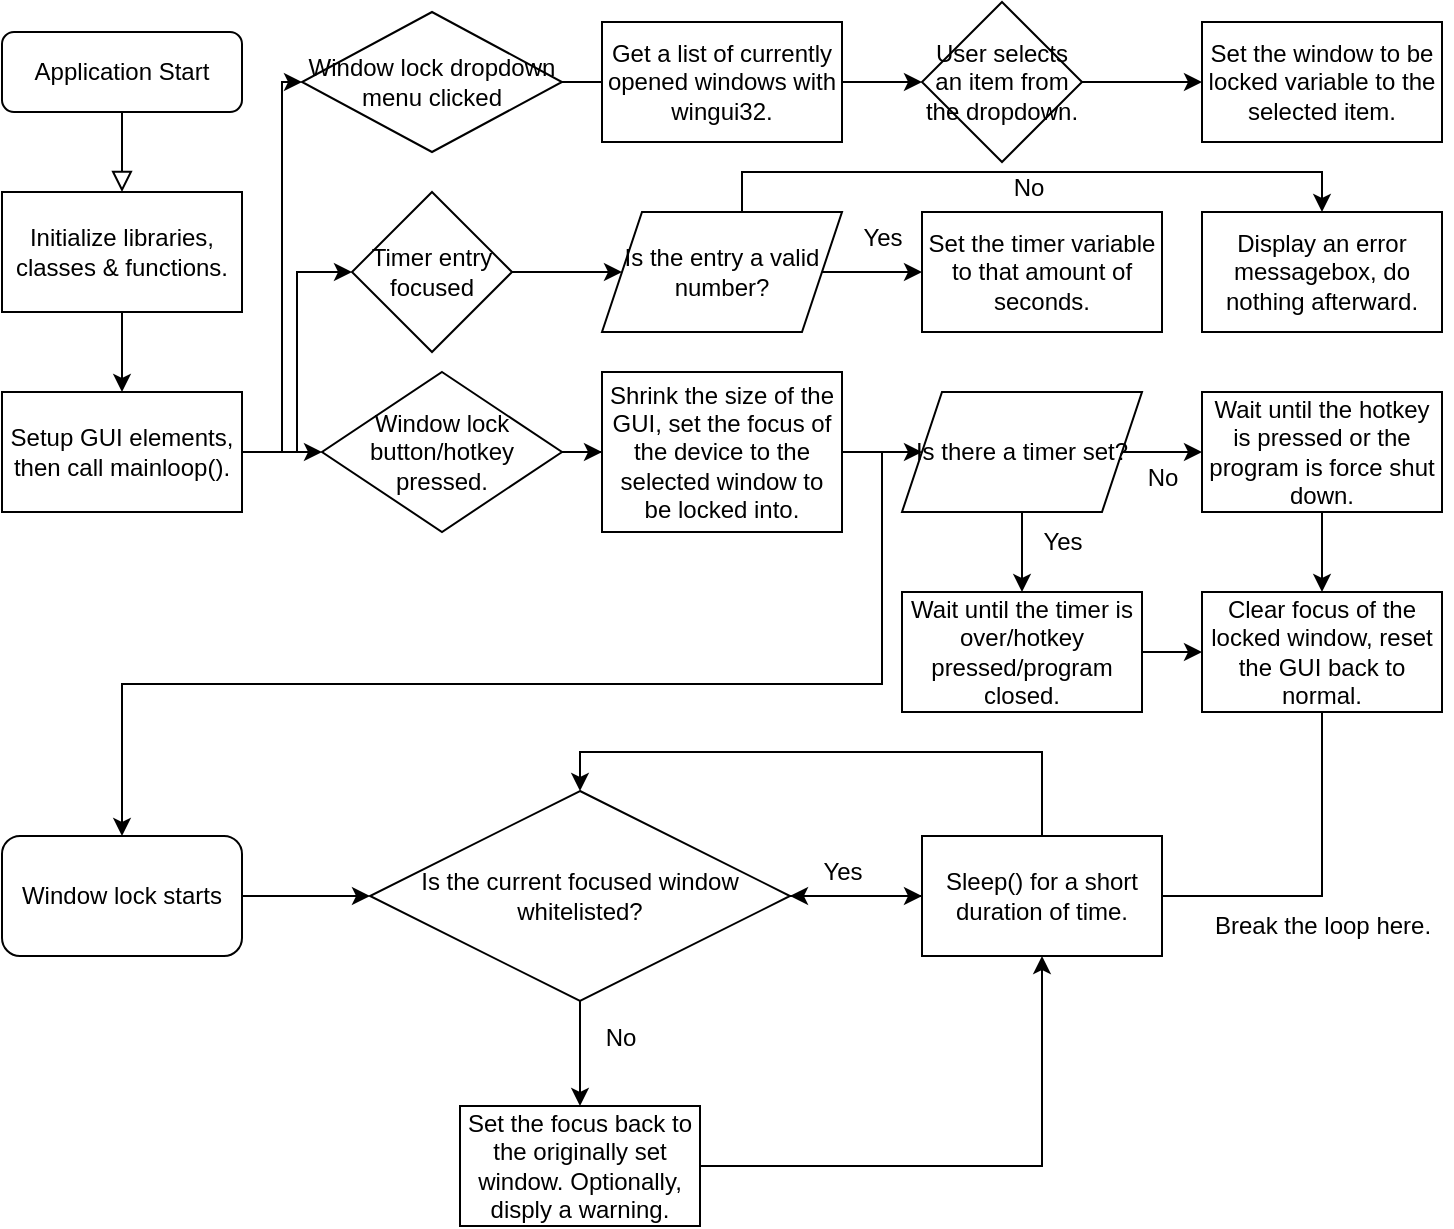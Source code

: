 <mxfile version="21.3.3" type="github">
  <diagram id="C5RBs43oDa-KdzZeNtuy" name="Page-1">
    <mxGraphModel dx="1050" dy="581" grid="1" gridSize="10" guides="1" tooltips="1" connect="1" arrows="1" fold="1" page="1" pageScale="1" pageWidth="827" pageHeight="1169" math="0" shadow="0">
      <root>
        <mxCell id="WIyWlLk6GJQsqaUBKTNV-0" />
        <mxCell id="WIyWlLk6GJQsqaUBKTNV-1" parent="WIyWlLk6GJQsqaUBKTNV-0" />
        <mxCell id="WIyWlLk6GJQsqaUBKTNV-2" value="" style="rounded=0;html=1;jettySize=auto;orthogonalLoop=1;fontSize=11;endArrow=block;endFill=0;endSize=8;strokeWidth=1;shadow=0;labelBackgroundColor=none;edgeStyle=orthogonalEdgeStyle;entryX=0.5;entryY=0;entryDx=0;entryDy=0;" parent="WIyWlLk6GJQsqaUBKTNV-1" source="WIyWlLk6GJQsqaUBKTNV-3" target="ONqXHzlkg5QWg_Vlz0t2-0" edge="1">
          <mxGeometry relative="1" as="geometry" />
        </mxCell>
        <mxCell id="WIyWlLk6GJQsqaUBKTNV-3" value="Application Start" style="rounded=1;whiteSpace=wrap;html=1;fontSize=12;glass=0;strokeWidth=1;shadow=0;" parent="WIyWlLk6GJQsqaUBKTNV-1" vertex="1">
          <mxGeometry x="20" y="20" width="120" height="40" as="geometry" />
        </mxCell>
        <mxCell id="ONqXHzlkg5QWg_Vlz0t2-5" style="edgeStyle=orthogonalEdgeStyle;rounded=0;orthogonalLoop=1;jettySize=auto;html=1;exitX=0.5;exitY=1;exitDx=0;exitDy=0;entryX=0.5;entryY=0;entryDx=0;entryDy=0;" parent="WIyWlLk6GJQsqaUBKTNV-1" source="ONqXHzlkg5QWg_Vlz0t2-0" target="ONqXHzlkg5QWg_Vlz0t2-4" edge="1">
          <mxGeometry relative="1" as="geometry" />
        </mxCell>
        <mxCell id="ONqXHzlkg5QWg_Vlz0t2-0" value="Initialize libraries, classes &amp;amp; functions." style="rounded=0;whiteSpace=wrap;html=1;" parent="WIyWlLk6GJQsqaUBKTNV-1" vertex="1">
          <mxGeometry x="20" y="100" width="120" height="60" as="geometry" />
        </mxCell>
        <mxCell id="ONqXHzlkg5QWg_Vlz0t2-6" style="edgeStyle=orthogonalEdgeStyle;rounded=0;orthogonalLoop=1;jettySize=auto;html=1;exitX=1;exitY=0.5;exitDx=0;exitDy=0;entryX=0;entryY=0.5;entryDx=0;entryDy=0;" parent="WIyWlLk6GJQsqaUBKTNV-1" source="ONqXHzlkg5QWg_Vlz0t2-4" target="ONqXHzlkg5QWg_Vlz0t2-8" edge="1">
          <mxGeometry relative="1" as="geometry">
            <mxPoint x="190" y="90" as="targetPoint" />
            <Array as="points">
              <mxPoint x="160" y="230" />
            </Array>
          </mxGeometry>
        </mxCell>
        <mxCell id="ONqXHzlkg5QWg_Vlz0t2-16" style="edgeStyle=orthogonalEdgeStyle;rounded=0;orthogonalLoop=1;jettySize=auto;html=1;entryX=0;entryY=0.5;entryDx=0;entryDy=0;" parent="WIyWlLk6GJQsqaUBKTNV-1" source="ONqXHzlkg5QWg_Vlz0t2-4" target="ONqXHzlkg5QWg_Vlz0t2-17" edge="1">
          <mxGeometry relative="1" as="geometry">
            <mxPoint x="180" y="120" as="targetPoint" />
          </mxGeometry>
        </mxCell>
        <mxCell id="ONqXHzlkg5QWg_Vlz0t2-25" style="edgeStyle=orthogonalEdgeStyle;rounded=0;orthogonalLoop=1;jettySize=auto;html=1;exitX=1;exitY=0.5;exitDx=0;exitDy=0;entryX=0;entryY=0.5;entryDx=0;entryDy=0;" parent="WIyWlLk6GJQsqaUBKTNV-1" source="ONqXHzlkg5QWg_Vlz0t2-4" target="ONqXHzlkg5QWg_Vlz0t2-24" edge="1">
          <mxGeometry relative="1" as="geometry" />
        </mxCell>
        <mxCell id="ONqXHzlkg5QWg_Vlz0t2-4" value="Setup GUI elements, then call mainloop()." style="rounded=0;whiteSpace=wrap;html=1;" parent="WIyWlLk6GJQsqaUBKTNV-1" vertex="1">
          <mxGeometry x="20" y="200" width="120" height="60" as="geometry" />
        </mxCell>
        <mxCell id="ONqXHzlkg5QWg_Vlz0t2-9" style="edgeStyle=orthogonalEdgeStyle;rounded=0;orthogonalLoop=1;jettySize=auto;html=1;" parent="WIyWlLk6GJQsqaUBKTNV-1" source="ONqXHzlkg5QWg_Vlz0t2-8" edge="1">
          <mxGeometry relative="1" as="geometry">
            <mxPoint x="350" y="45" as="targetPoint" />
          </mxGeometry>
        </mxCell>
        <mxCell id="ONqXHzlkg5QWg_Vlz0t2-8" value="Window lock dropdown menu clicked" style="rhombus;whiteSpace=wrap;html=1;" parent="WIyWlLk6GJQsqaUBKTNV-1" vertex="1">
          <mxGeometry x="170" y="10" width="130" height="70" as="geometry" />
        </mxCell>
        <mxCell id="ONqXHzlkg5QWg_Vlz0t2-12" style="edgeStyle=orthogonalEdgeStyle;rounded=0;orthogonalLoop=1;jettySize=auto;html=1;entryX=0;entryY=0.5;entryDx=0;entryDy=0;" parent="WIyWlLk6GJQsqaUBKTNV-1" source="ONqXHzlkg5QWg_Vlz0t2-11" edge="1">
          <mxGeometry relative="1" as="geometry">
            <mxPoint x="480" y="45" as="targetPoint" />
          </mxGeometry>
        </mxCell>
        <mxCell id="ONqXHzlkg5QWg_Vlz0t2-11" value="Get a list of currently opened windows with wingui32." style="rounded=0;whiteSpace=wrap;html=1;" parent="WIyWlLk6GJQsqaUBKTNV-1" vertex="1">
          <mxGeometry x="320" y="15" width="120" height="60" as="geometry" />
        </mxCell>
        <mxCell id="ONqXHzlkg5QWg_Vlz0t2-14" style="edgeStyle=orthogonalEdgeStyle;rounded=0;orthogonalLoop=1;jettySize=auto;html=1;" parent="WIyWlLk6GJQsqaUBKTNV-1" source="ONqXHzlkg5QWg_Vlz0t2-13" edge="1">
          <mxGeometry relative="1" as="geometry">
            <mxPoint x="620" y="45" as="targetPoint" />
          </mxGeometry>
        </mxCell>
        <mxCell id="ONqXHzlkg5QWg_Vlz0t2-13" value="User selects an item from the dropdown." style="rhombus;whiteSpace=wrap;html=1;" parent="WIyWlLk6GJQsqaUBKTNV-1" vertex="1">
          <mxGeometry x="480" y="5" width="80" height="80" as="geometry" />
        </mxCell>
        <mxCell id="ONqXHzlkg5QWg_Vlz0t2-15" value="Set the window to be locked variable to the selected item." style="rounded=0;whiteSpace=wrap;html=1;" parent="WIyWlLk6GJQsqaUBKTNV-1" vertex="1">
          <mxGeometry x="620" y="15" width="120" height="60" as="geometry" />
        </mxCell>
        <mxCell id="ONqXHzlkg5QWg_Vlz0t2-18" style="edgeStyle=orthogonalEdgeStyle;rounded=0;orthogonalLoop=1;jettySize=auto;html=1;entryX=0;entryY=0.5;entryDx=0;entryDy=0;" parent="WIyWlLk6GJQsqaUBKTNV-1" source="ONqXHzlkg5QWg_Vlz0t2-17" target="ONqXHzlkg5QWg_Vlz0t2-19" edge="1">
          <mxGeometry relative="1" as="geometry">
            <mxPoint x="360" y="230" as="targetPoint" />
          </mxGeometry>
        </mxCell>
        <mxCell id="ONqXHzlkg5QWg_Vlz0t2-17" value="Window lock button/hotkey pressed." style="rhombus;whiteSpace=wrap;html=1;" parent="WIyWlLk6GJQsqaUBKTNV-1" vertex="1">
          <mxGeometry x="180" y="190" width="120" height="80" as="geometry" />
        </mxCell>
        <mxCell id="ONqXHzlkg5QWg_Vlz0t2-20" style="edgeStyle=orthogonalEdgeStyle;rounded=0;orthogonalLoop=1;jettySize=auto;html=1;exitX=1;exitY=0.5;exitDx=0;exitDy=0;entryX=0;entryY=0.5;entryDx=0;entryDy=0;" parent="WIyWlLk6GJQsqaUBKTNV-1" source="ONqXHzlkg5QWg_Vlz0t2-19" target="ONqXHzlkg5QWg_Vlz0t2-22" edge="1">
          <mxGeometry relative="1" as="geometry">
            <mxPoint x="480" y="230" as="targetPoint" />
          </mxGeometry>
        </mxCell>
        <mxCell id="EH_yIpM5g3jpnEMn5K6J-0" style="edgeStyle=orthogonalEdgeStyle;rounded=0;orthogonalLoop=1;jettySize=auto;html=1;exitX=1;exitY=0.5;exitDx=0;exitDy=0;entryX=0.5;entryY=0;entryDx=0;entryDy=0;" edge="1" parent="WIyWlLk6GJQsqaUBKTNV-1" source="ONqXHzlkg5QWg_Vlz0t2-19" target="ONqXHzlkg5QWg_Vlz0t2-55">
          <mxGeometry relative="1" as="geometry" />
        </mxCell>
        <mxCell id="ONqXHzlkg5QWg_Vlz0t2-19" value="Shrink the size of the GUI, set the focus of the device to the selected window to be locked into." style="rounded=0;whiteSpace=wrap;html=1;" parent="WIyWlLk6GJQsqaUBKTNV-1" vertex="1">
          <mxGeometry x="320" y="190" width="120" height="80" as="geometry" />
        </mxCell>
        <mxCell id="ONqXHzlkg5QWg_Vlz0t2-44" style="edgeStyle=orthogonalEdgeStyle;rounded=0;orthogonalLoop=1;jettySize=auto;html=1;exitX=1;exitY=0.5;exitDx=0;exitDy=0;" parent="WIyWlLk6GJQsqaUBKTNV-1" source="ONqXHzlkg5QWg_Vlz0t2-22" target="ONqXHzlkg5QWg_Vlz0t2-43" edge="1">
          <mxGeometry relative="1" as="geometry" />
        </mxCell>
        <mxCell id="ONqXHzlkg5QWg_Vlz0t2-50" style="edgeStyle=orthogonalEdgeStyle;rounded=0;orthogonalLoop=1;jettySize=auto;html=1;exitX=0.5;exitY=1;exitDx=0;exitDy=0;entryX=0.5;entryY=0;entryDx=0;entryDy=0;" parent="WIyWlLk6GJQsqaUBKTNV-1" source="ONqXHzlkg5QWg_Vlz0t2-22" target="ONqXHzlkg5QWg_Vlz0t2-49" edge="1">
          <mxGeometry relative="1" as="geometry" />
        </mxCell>
        <mxCell id="ONqXHzlkg5QWg_Vlz0t2-22" value="Is there a timer set?" style="shape=parallelogram;perimeter=parallelogramPerimeter;whiteSpace=wrap;html=1;fixedSize=1;" parent="WIyWlLk6GJQsqaUBKTNV-1" vertex="1">
          <mxGeometry x="470" y="200" width="120" height="60" as="geometry" />
        </mxCell>
        <mxCell id="ONqXHzlkg5QWg_Vlz0t2-32" style="edgeStyle=orthogonalEdgeStyle;rounded=0;orthogonalLoop=1;jettySize=auto;html=1;exitX=1;exitY=0.5;exitDx=0;exitDy=0;entryX=0;entryY=0.5;entryDx=0;entryDy=0;" parent="WIyWlLk6GJQsqaUBKTNV-1" source="ONqXHzlkg5QWg_Vlz0t2-24" target="ONqXHzlkg5QWg_Vlz0t2-31" edge="1">
          <mxGeometry relative="1" as="geometry" />
        </mxCell>
        <mxCell id="ONqXHzlkg5QWg_Vlz0t2-24" value="Timer entry focused" style="rhombus;whiteSpace=wrap;html=1;" parent="WIyWlLk6GJQsqaUBKTNV-1" vertex="1">
          <mxGeometry x="195" y="100" width="80" height="80" as="geometry" />
        </mxCell>
        <mxCell id="ONqXHzlkg5QWg_Vlz0t2-34" style="edgeStyle=orthogonalEdgeStyle;rounded=0;orthogonalLoop=1;jettySize=auto;html=1;entryX=0;entryY=0.5;entryDx=0;entryDy=0;" parent="WIyWlLk6GJQsqaUBKTNV-1" source="ONqXHzlkg5QWg_Vlz0t2-31" target="ONqXHzlkg5QWg_Vlz0t2-33" edge="1">
          <mxGeometry relative="1" as="geometry" />
        </mxCell>
        <mxCell id="ONqXHzlkg5QWg_Vlz0t2-40" style="edgeStyle=orthogonalEdgeStyle;rounded=0;orthogonalLoop=1;jettySize=auto;html=1;entryX=0.5;entryY=0;entryDx=0;entryDy=0;" parent="WIyWlLk6GJQsqaUBKTNV-1" source="ONqXHzlkg5QWg_Vlz0t2-31" target="ONqXHzlkg5QWg_Vlz0t2-39" edge="1">
          <mxGeometry relative="1" as="geometry">
            <Array as="points">
              <mxPoint x="390" y="90" />
              <mxPoint x="680" y="90" />
            </Array>
          </mxGeometry>
        </mxCell>
        <mxCell id="ONqXHzlkg5QWg_Vlz0t2-31" value="Is the entry a valid number?" style="shape=parallelogram;perimeter=parallelogramPerimeter;whiteSpace=wrap;html=1;fixedSize=1;" parent="WIyWlLk6GJQsqaUBKTNV-1" vertex="1">
          <mxGeometry x="320" y="110" width="120" height="60" as="geometry" />
        </mxCell>
        <mxCell id="ONqXHzlkg5QWg_Vlz0t2-33" value="Set the timer variable to that amount of seconds." style="rounded=0;whiteSpace=wrap;html=1;" parent="WIyWlLk6GJQsqaUBKTNV-1" vertex="1">
          <mxGeometry x="480" y="110" width="120" height="60" as="geometry" />
        </mxCell>
        <mxCell id="ONqXHzlkg5QWg_Vlz0t2-35" value="Yes" style="text;html=1;align=center;verticalAlign=middle;resizable=0;points=[];autosize=1;strokeColor=none;fillColor=none;" parent="WIyWlLk6GJQsqaUBKTNV-1" vertex="1">
          <mxGeometry x="440" y="108" width="40" height="30" as="geometry" />
        </mxCell>
        <mxCell id="ONqXHzlkg5QWg_Vlz0t2-39" value="Display an error messagebox, do nothing afterward." style="rounded=0;whiteSpace=wrap;html=1;" parent="WIyWlLk6GJQsqaUBKTNV-1" vertex="1">
          <mxGeometry x="620" y="110" width="120" height="60" as="geometry" />
        </mxCell>
        <mxCell id="ONqXHzlkg5QWg_Vlz0t2-41" value="No" style="text;html=1;align=center;verticalAlign=middle;resizable=0;points=[];autosize=1;strokeColor=none;fillColor=none;" parent="WIyWlLk6GJQsqaUBKTNV-1" vertex="1">
          <mxGeometry x="513" y="83" width="40" height="30" as="geometry" />
        </mxCell>
        <mxCell id="ONqXHzlkg5QWg_Vlz0t2-53" style="edgeStyle=orthogonalEdgeStyle;rounded=0;orthogonalLoop=1;jettySize=auto;html=1;exitX=0.5;exitY=1;exitDx=0;exitDy=0;entryX=0.5;entryY=0;entryDx=0;entryDy=0;" parent="WIyWlLk6GJQsqaUBKTNV-1" source="ONqXHzlkg5QWg_Vlz0t2-43" target="ONqXHzlkg5QWg_Vlz0t2-52" edge="1">
          <mxGeometry relative="1" as="geometry" />
        </mxCell>
        <mxCell id="ONqXHzlkg5QWg_Vlz0t2-43" value="Wait until the hotkey is pressed or the program is force shut down." style="rounded=0;whiteSpace=wrap;html=1;" parent="WIyWlLk6GJQsqaUBKTNV-1" vertex="1">
          <mxGeometry x="620" y="200" width="120" height="60" as="geometry" />
        </mxCell>
        <mxCell id="ONqXHzlkg5QWg_Vlz0t2-45" value="No" style="text;html=1;align=center;verticalAlign=middle;resizable=0;points=[];autosize=1;strokeColor=none;fillColor=none;" parent="WIyWlLk6GJQsqaUBKTNV-1" vertex="1">
          <mxGeometry x="580" y="228" width="40" height="30" as="geometry" />
        </mxCell>
        <mxCell id="ONqXHzlkg5QWg_Vlz0t2-48" value="Yes" style="text;html=1;align=center;verticalAlign=middle;resizable=0;points=[];autosize=1;strokeColor=none;fillColor=none;" parent="WIyWlLk6GJQsqaUBKTNV-1" vertex="1">
          <mxGeometry x="530" y="260" width="40" height="30" as="geometry" />
        </mxCell>
        <mxCell id="ONqXHzlkg5QWg_Vlz0t2-54" style="edgeStyle=orthogonalEdgeStyle;rounded=0;orthogonalLoop=1;jettySize=auto;html=1;exitX=1;exitY=0.5;exitDx=0;exitDy=0;entryX=0;entryY=0.5;entryDx=0;entryDy=0;" parent="WIyWlLk6GJQsqaUBKTNV-1" source="ONqXHzlkg5QWg_Vlz0t2-49" target="ONqXHzlkg5QWg_Vlz0t2-52" edge="1">
          <mxGeometry relative="1" as="geometry" />
        </mxCell>
        <mxCell id="ONqXHzlkg5QWg_Vlz0t2-49" value="Wait until the timer is over/hotkey pressed/program closed." style="rounded=0;whiteSpace=wrap;html=1;" parent="WIyWlLk6GJQsqaUBKTNV-1" vertex="1">
          <mxGeometry x="470" y="300" width="120" height="60" as="geometry" />
        </mxCell>
        <mxCell id="EH_yIpM5g3jpnEMn5K6J-1" style="edgeStyle=orthogonalEdgeStyle;rounded=0;orthogonalLoop=1;jettySize=auto;html=1;exitX=0.5;exitY=1;exitDx=0;exitDy=0;entryX=1;entryY=0.5;entryDx=0;entryDy=0;" edge="1" parent="WIyWlLk6GJQsqaUBKTNV-1" source="ONqXHzlkg5QWg_Vlz0t2-52" target="ONqXHzlkg5QWg_Vlz0t2-57">
          <mxGeometry relative="1" as="geometry" />
        </mxCell>
        <mxCell id="ONqXHzlkg5QWg_Vlz0t2-52" value="Clear focus of the locked window, reset the GUI back to normal." style="rounded=0;whiteSpace=wrap;html=1;" parent="WIyWlLk6GJQsqaUBKTNV-1" vertex="1">
          <mxGeometry x="620" y="300" width="120" height="60" as="geometry" />
        </mxCell>
        <mxCell id="ONqXHzlkg5QWg_Vlz0t2-58" style="edgeStyle=orthogonalEdgeStyle;rounded=0;orthogonalLoop=1;jettySize=auto;html=1;entryX=0;entryY=0.5;entryDx=0;entryDy=0;" parent="WIyWlLk6GJQsqaUBKTNV-1" source="ONqXHzlkg5QWg_Vlz0t2-55" target="ONqXHzlkg5QWg_Vlz0t2-57" edge="1">
          <mxGeometry relative="1" as="geometry" />
        </mxCell>
        <mxCell id="ONqXHzlkg5QWg_Vlz0t2-55" value="Window lock starts" style="rounded=1;whiteSpace=wrap;html=1;" parent="WIyWlLk6GJQsqaUBKTNV-1" vertex="1">
          <mxGeometry x="20" y="422" width="120" height="60" as="geometry" />
        </mxCell>
        <mxCell id="ONqXHzlkg5QWg_Vlz0t2-60" style="edgeStyle=orthogonalEdgeStyle;rounded=0;orthogonalLoop=1;jettySize=auto;html=1;entryX=0;entryY=0.5;entryDx=0;entryDy=0;" parent="WIyWlLk6GJQsqaUBKTNV-1" source="ONqXHzlkg5QWg_Vlz0t2-57" target="ONqXHzlkg5QWg_Vlz0t2-59" edge="1">
          <mxGeometry relative="1" as="geometry" />
        </mxCell>
        <mxCell id="ONqXHzlkg5QWg_Vlz0t2-64" style="edgeStyle=orthogonalEdgeStyle;rounded=0;orthogonalLoop=1;jettySize=auto;html=1;exitX=0.5;exitY=1;exitDx=0;exitDy=0;entryX=0.5;entryY=0;entryDx=0;entryDy=0;" parent="WIyWlLk6GJQsqaUBKTNV-1" source="ONqXHzlkg5QWg_Vlz0t2-57" target="ONqXHzlkg5QWg_Vlz0t2-63" edge="1">
          <mxGeometry relative="1" as="geometry" />
        </mxCell>
        <mxCell id="ONqXHzlkg5QWg_Vlz0t2-57" value="Is the current focused window whitelisted?" style="rhombus;whiteSpace=wrap;html=1;" parent="WIyWlLk6GJQsqaUBKTNV-1" vertex="1">
          <mxGeometry x="204" y="399.5" width="210" height="105" as="geometry" />
        </mxCell>
        <mxCell id="ONqXHzlkg5QWg_Vlz0t2-62" style="edgeStyle=orthogonalEdgeStyle;rounded=0;orthogonalLoop=1;jettySize=auto;html=1;entryX=0.5;entryY=0;entryDx=0;entryDy=0;" parent="WIyWlLk6GJQsqaUBKTNV-1" source="ONqXHzlkg5QWg_Vlz0t2-59" target="ONqXHzlkg5QWg_Vlz0t2-57" edge="1">
          <mxGeometry relative="1" as="geometry">
            <Array as="points">
              <mxPoint x="540" y="380" />
              <mxPoint x="309" y="380" />
            </Array>
          </mxGeometry>
        </mxCell>
        <mxCell id="ONqXHzlkg5QWg_Vlz0t2-59" value="Sleep() for a short duration of time." style="rounded=0;whiteSpace=wrap;html=1;" parent="WIyWlLk6GJQsqaUBKTNV-1" vertex="1">
          <mxGeometry x="480" y="422" width="120" height="60" as="geometry" />
        </mxCell>
        <mxCell id="ONqXHzlkg5QWg_Vlz0t2-61" value="Yes" style="text;html=1;align=center;verticalAlign=middle;resizable=0;points=[];autosize=1;strokeColor=none;fillColor=none;" parent="WIyWlLk6GJQsqaUBKTNV-1" vertex="1">
          <mxGeometry x="420" y="425" width="40" height="30" as="geometry" />
        </mxCell>
        <mxCell id="ONqXHzlkg5QWg_Vlz0t2-66" style="edgeStyle=orthogonalEdgeStyle;rounded=0;orthogonalLoop=1;jettySize=auto;html=1;entryX=0.5;entryY=1;entryDx=0;entryDy=0;" parent="WIyWlLk6GJQsqaUBKTNV-1" source="ONqXHzlkg5QWg_Vlz0t2-63" target="ONqXHzlkg5QWg_Vlz0t2-59" edge="1">
          <mxGeometry relative="1" as="geometry" />
        </mxCell>
        <mxCell id="ONqXHzlkg5QWg_Vlz0t2-63" value="Set the focus back to the originally set window. Optionally, disply a warning." style="rounded=0;whiteSpace=wrap;html=1;" parent="WIyWlLk6GJQsqaUBKTNV-1" vertex="1">
          <mxGeometry x="249" y="557" width="120" height="60" as="geometry" />
        </mxCell>
        <mxCell id="ONqXHzlkg5QWg_Vlz0t2-65" value="No" style="text;html=1;align=center;verticalAlign=middle;resizable=0;points=[];autosize=1;strokeColor=none;fillColor=none;" parent="WIyWlLk6GJQsqaUBKTNV-1" vertex="1">
          <mxGeometry x="309" y="507.5" width="40" height="30" as="geometry" />
        </mxCell>
        <mxCell id="EH_yIpM5g3jpnEMn5K6J-2" value="Break the loop here." style="text;html=1;align=center;verticalAlign=middle;resizable=0;points=[];autosize=1;strokeColor=none;fillColor=none;" vertex="1" parent="WIyWlLk6GJQsqaUBKTNV-1">
          <mxGeometry x="615" y="452" width="130" height="30" as="geometry" />
        </mxCell>
      </root>
    </mxGraphModel>
  </diagram>
</mxfile>
